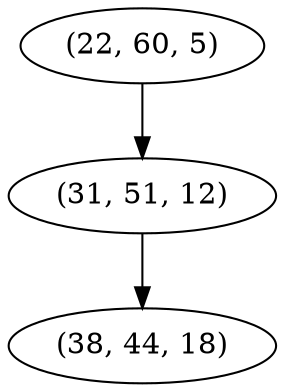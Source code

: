 digraph tree {
    "(22, 60, 5)";
    "(31, 51, 12)";
    "(38, 44, 18)";
    "(22, 60, 5)" -> "(31, 51, 12)";
    "(31, 51, 12)" -> "(38, 44, 18)";
}
